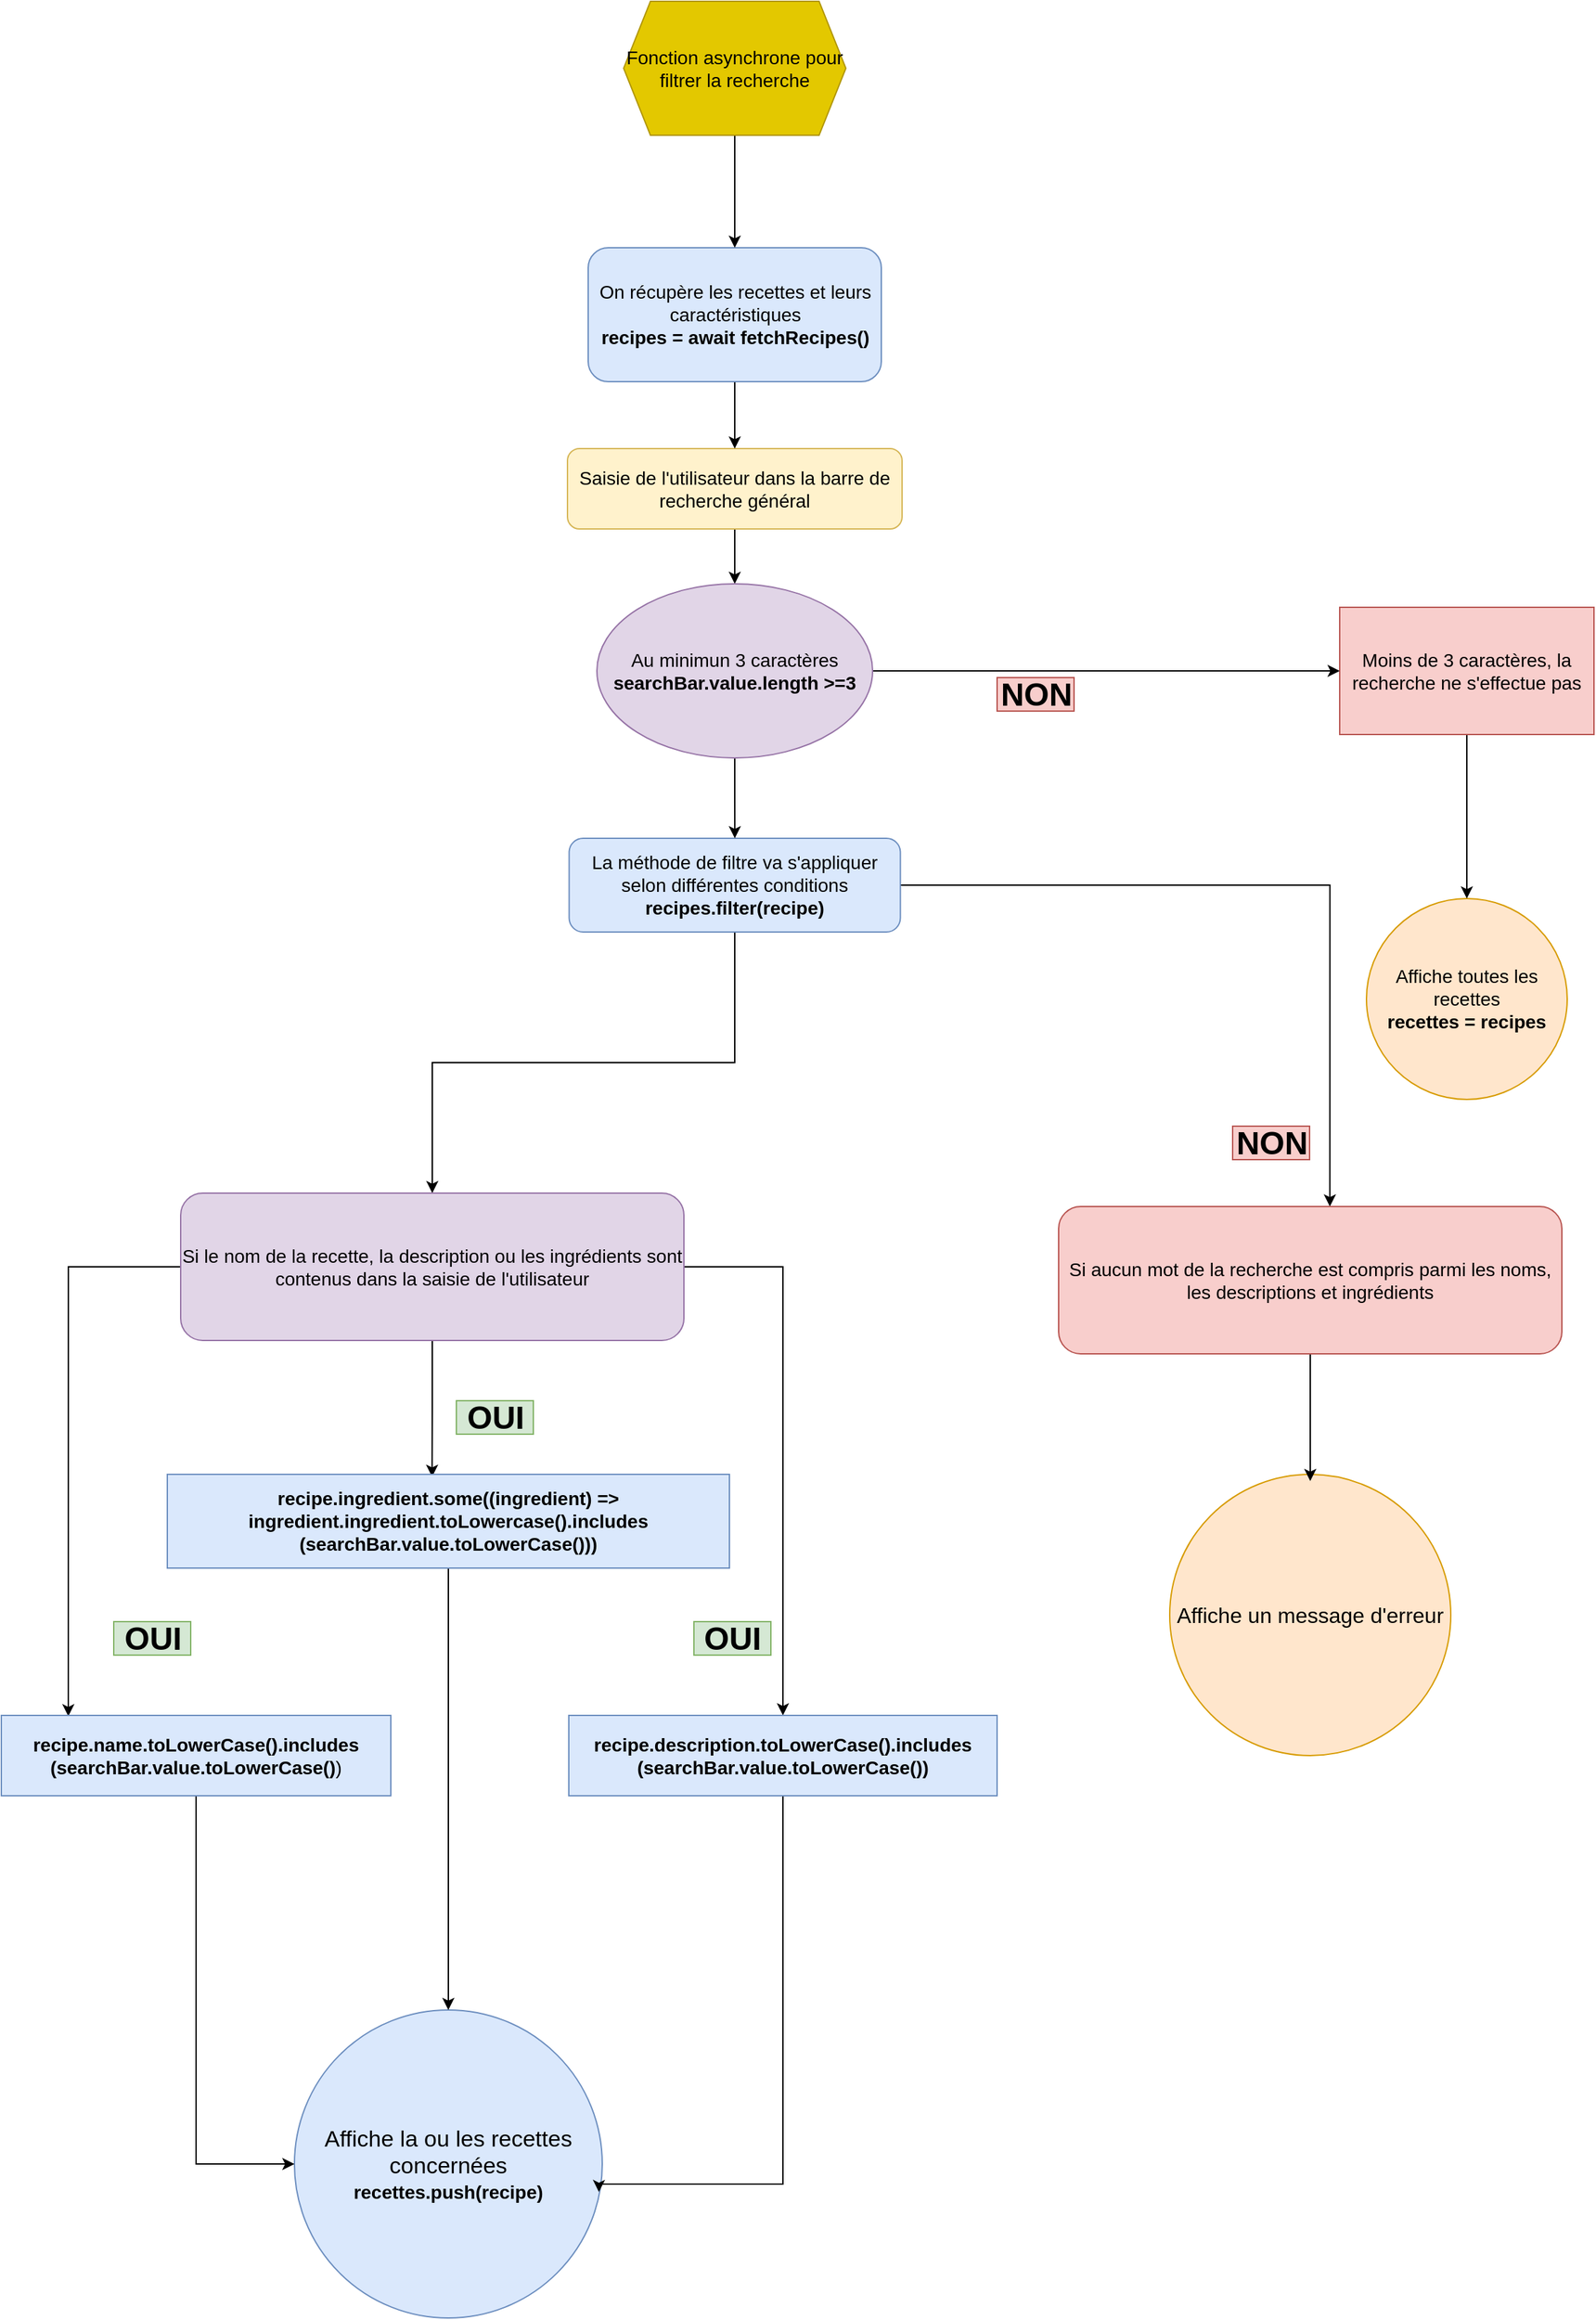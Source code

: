 <mxfile version="20.8.1" type="github" pages="2">
  <diagram id="mj-FfH_b73bmnx-qT4oj" name="Page-1">
    <mxGraphModel dx="2049" dy="1077" grid="1" gridSize="10" guides="1" tooltips="1" connect="1" arrows="1" fold="1" page="1" pageScale="1" pageWidth="1300" pageHeight="1800" math="0" shadow="0">
      <root>
        <mxCell id="0" />
        <mxCell id="1" parent="0" />
        <mxCell id="LmPVJCCOfqSc-eZG3VEK-17" style="edgeStyle=orthogonalEdgeStyle;rounded=0;orthogonalLoop=1;jettySize=auto;html=1;exitX=0.5;exitY=1;exitDx=0;exitDy=0;fontSize=14;" edge="1" parent="1" source="E9D6X-pXUMolR6ZD_Itp-1" target="LmPVJCCOfqSc-eZG3VEK-16">
          <mxGeometry relative="1" as="geometry" />
        </mxCell>
        <mxCell id="E9D6X-pXUMolR6ZD_Itp-1" value="&lt;font style=&quot;font-size: 14px;&quot;&gt;Saisie de l&#39;utilisateur dans la barre de recherche général&lt;br&gt;&lt;/font&gt;" style="rounded=1;whiteSpace=wrap;html=1;fillColor=#fff2cc;strokeColor=#d6b656;" vertex="1" parent="1">
          <mxGeometry x="503" y="344" width="250" height="60" as="geometry" />
        </mxCell>
        <mxCell id="LmPVJCCOfqSc-eZG3VEK-62" style="edgeStyle=orthogonalEdgeStyle;rounded=0;orthogonalLoop=1;jettySize=auto;html=1;exitX=0.5;exitY=1;exitDx=0;exitDy=0;fontFamily=Helvetica;fontSize=14;" edge="1" parent="1" source="E9D6X-pXUMolR6ZD_Itp-4" target="LmPVJCCOfqSc-eZG3VEK-40">
          <mxGeometry relative="1" as="geometry" />
        </mxCell>
        <mxCell id="LmPVJCCOfqSc-eZG3VEK-63" style="edgeStyle=orthogonalEdgeStyle;rounded=0;orthogonalLoop=1;jettySize=auto;html=1;exitX=1;exitY=0.5;exitDx=0;exitDy=0;entryX=0.539;entryY=0;entryDx=0;entryDy=0;entryPerimeter=0;fontFamily=Helvetica;fontSize=14;" edge="1" parent="1" source="E9D6X-pXUMolR6ZD_Itp-4" target="LmPVJCCOfqSc-eZG3VEK-60">
          <mxGeometry relative="1" as="geometry" />
        </mxCell>
        <mxCell id="E9D6X-pXUMolR6ZD_Itp-4" value="&lt;div align=&quot;center&quot;&gt;&lt;font style=&quot;font-size: 14px;&quot;&gt;La méthode de filtre va s&#39;appliquer selon différentes conditions&lt;b&gt;&lt;br&gt;&lt;/b&gt;&lt;/font&gt;&lt;/div&gt;&lt;div align=&quot;center&quot;&gt;&lt;div align=&quot;center&quot;&gt;&lt;font style=&quot;font-size: 14px;&quot;&gt;&lt;b&gt;recipes.filter(recipe)&lt;/b&gt;&lt;/font&gt;&lt;/div&gt;&lt;/div&gt;" style="rounded=1;whiteSpace=wrap;html=1;align=center;fillColor=#dae8fc;strokeColor=#6c8ebf;" vertex="1" parent="1">
          <mxGeometry x="504.25" y="635" width="247.5" height="70" as="geometry" />
        </mxCell>
        <mxCell id="E9D6X-pXUMolR6ZD_Itp-11" value="&lt;div style=&quot;font-size: 17px;&quot;&gt;&lt;font style=&quot;font-size: 17px;&quot;&gt;Affiche la ou les recettes concernées&lt;/font&gt;&lt;/div&gt;&lt;div style=&quot;font-size: 14px;&quot;&gt;&lt;font style=&quot;font-size: 14px;&quot;&gt;&lt;b&gt;recettes.push(recipe)&lt;/b&gt;&lt;/font&gt;&lt;br&gt;&lt;/div&gt;" style="ellipse;whiteSpace=wrap;html=1;aspect=fixed;fillColor=#dae8fc;strokeColor=#6c8ebf;" vertex="1" parent="1">
          <mxGeometry x="299" y="1510" width="230" height="230" as="geometry" />
        </mxCell>
        <mxCell id="E9D6X-pXUMolR6ZD_Itp-17" value="&lt;div style=&quot;font-size: 14px;&quot;&gt;&lt;font style=&quot;font-size: 14px;&quot;&gt;Affiche toutes les recettes&lt;/font&gt;&lt;/div&gt;&lt;div style=&quot;font-size: 14px;&quot;&gt;&lt;font style=&quot;font-size: 14px;&quot;&gt;&lt;b&gt;recettes = recipes&lt;/b&gt;&lt;/font&gt;&lt;br&gt;&lt;/div&gt;" style="ellipse;whiteSpace=wrap;html=1;aspect=fixed;fillColor=#ffe6cc;strokeColor=#d79b00;" vertex="1" parent="1">
          <mxGeometry x="1100" y="680" width="150" height="150" as="geometry" />
        </mxCell>
        <mxCell id="E9D6X-pXUMolR6ZD_Itp-19" value="NON" style="text;strokeColor=#b85450;fillColor=#f8cecc;html=1;fontSize=24;fontStyle=1;verticalAlign=middle;align=center;" vertex="1" parent="1">
          <mxGeometry x="1000" y="850" width="57.5" height="25" as="geometry" />
        </mxCell>
        <mxCell id="E9D6X-pXUMolR6ZD_Itp-24" value="OUI" style="text;strokeColor=#82b366;fillColor=#d5e8d4;html=1;fontSize=24;fontStyle=1;verticalAlign=middle;align=center;" vertex="1" parent="1">
          <mxGeometry x="420" y="1055" width="57.5" height="25" as="geometry" />
        </mxCell>
        <mxCell id="LmPVJCCOfqSc-eZG3VEK-68" style="edgeStyle=orthogonalEdgeStyle;rounded=0;orthogonalLoop=1;jettySize=auto;html=1;exitX=0.5;exitY=1;exitDx=0;exitDy=0;fontFamily=Helvetica;fontSize=14;" edge="1" parent="1" source="E9D6X-pXUMolR6ZD_Itp-25" target="E9D6X-pXUMolR6ZD_Itp-17">
          <mxGeometry relative="1" as="geometry" />
        </mxCell>
        <mxCell id="E9D6X-pXUMolR6ZD_Itp-25" value="&lt;font style=&quot;font-size: 14px;&quot;&gt;Moins de 3 caractères, la recherche ne s&#39;effectue pas&lt;br&gt;&lt;/font&gt;" style="rounded=0;whiteSpace=wrap;html=1;fillColor=#f8cecc;strokeColor=#b85450;" vertex="1" parent="1">
          <mxGeometry x="1080" y="462.5" width="190" height="95" as="geometry" />
        </mxCell>
        <mxCell id="E9D6X-pXUMolR6ZD_Itp-28" value="NON" style="text;strokeColor=#b85450;fillColor=#f8cecc;html=1;fontSize=24;fontStyle=1;verticalAlign=middle;align=center;" vertex="1" parent="1">
          <mxGeometry x="824" y="515" width="57.5" height="25" as="geometry" />
        </mxCell>
        <mxCell id="E9D6X-pXUMolR6ZD_Itp-33" value="&lt;p style=&quot;line-height: 100%; font-size: 16px;&quot;&gt;&lt;font style=&quot;font-size: 16px;&quot;&gt;Affiche un message d&#39;erreur&lt;br&gt;&lt;/font&gt;&lt;/p&gt;" style="ellipse;whiteSpace=wrap;html=1;aspect=fixed;fontSize=14;fillColor=#ffe6cc;strokeColor=#d79b00;fontStyle=0" vertex="1" parent="1">
          <mxGeometry x="953" y="1110" width="210" height="210" as="geometry" />
        </mxCell>
        <mxCell id="LmPVJCCOfqSc-eZG3VEK-6" style="edgeStyle=orthogonalEdgeStyle;rounded=0;orthogonalLoop=1;jettySize=auto;html=1;exitX=0.5;exitY=1;exitDx=0;exitDy=0;fontSize=14;" edge="1" parent="1" source="LmPVJCCOfqSc-eZG3VEK-5" target="E9D6X-pXUMolR6ZD_Itp-1">
          <mxGeometry relative="1" as="geometry" />
        </mxCell>
        <mxCell id="LmPVJCCOfqSc-eZG3VEK-5" value="&lt;div&gt;On récupère les recettes et leurs caractéristiques&lt;/div&gt;&lt;div&gt;&lt;div&gt;&lt;b&gt;recipes = await fetchRecipes()&lt;/b&gt;&lt;/div&gt;&lt;/div&gt;" style="rounded=1;whiteSpace=wrap;html=1;fontSize=14;fillColor=#dae8fc;strokeColor=#6c8ebf;" vertex="1" parent="1">
          <mxGeometry x="518.5" y="194" width="219" height="100" as="geometry" />
        </mxCell>
        <mxCell id="LmPVJCCOfqSc-eZG3VEK-52" style="edgeStyle=orthogonalEdgeStyle;rounded=0;orthogonalLoop=1;jettySize=auto;html=1;exitX=0.5;exitY=1;exitDx=0;exitDy=0;fontFamily=Helvetica;fontSize=14;" edge="1" parent="1" source="LmPVJCCOfqSc-eZG3VEK-8" target="LmPVJCCOfqSc-eZG3VEK-5">
          <mxGeometry relative="1" as="geometry" />
        </mxCell>
        <mxCell id="LmPVJCCOfqSc-eZG3VEK-8" value="Fonction asynchrone pour filtrer la recherche" style="shape=hexagon;perimeter=hexagonPerimeter2;whiteSpace=wrap;html=1;fixedSize=1;fontSize=14;fillColor=#e3c800;fontColor=#000000;strokeColor=#B09500;" vertex="1" parent="1">
          <mxGeometry x="545" y="10" width="166" height="100" as="geometry" />
        </mxCell>
        <mxCell id="LmPVJCCOfqSc-eZG3VEK-31" style="edgeStyle=orthogonalEdgeStyle;rounded=0;orthogonalLoop=1;jettySize=auto;html=1;exitX=1;exitY=0.5;exitDx=0;exitDy=0;fontSize=14;" edge="1" parent="1" source="LmPVJCCOfqSc-eZG3VEK-16" target="E9D6X-pXUMolR6ZD_Itp-25">
          <mxGeometry relative="1" as="geometry" />
        </mxCell>
        <mxCell id="LmPVJCCOfqSc-eZG3VEK-37" style="edgeStyle=orthogonalEdgeStyle;rounded=0;orthogonalLoop=1;jettySize=auto;html=1;exitX=0.5;exitY=1;exitDx=0;exitDy=0;fontSize=14;" edge="1" parent="1" source="LmPVJCCOfqSc-eZG3VEK-16" target="E9D6X-pXUMolR6ZD_Itp-4">
          <mxGeometry relative="1" as="geometry" />
        </mxCell>
        <mxCell id="LmPVJCCOfqSc-eZG3VEK-16" value="&lt;div style=&quot;font-size: 14px;&quot;&gt;Au minimun 3 caractères&lt;/div&gt;&lt;b&gt;searchBar.value.length &amp;gt;=3&lt;/b&gt;" style="ellipse;whiteSpace=wrap;html=1;fontSize=14;fillColor=#e1d5e7;strokeColor=#9673a6;" vertex="1" parent="1">
          <mxGeometry x="525" y="445" width="206" height="130" as="geometry" />
        </mxCell>
        <mxCell id="LmPVJCCOfqSc-eZG3VEK-64" style="edgeStyle=orthogonalEdgeStyle;rounded=0;orthogonalLoop=1;jettySize=auto;html=1;exitX=0;exitY=0.5;exitDx=0;exitDy=0;entryX=0.172;entryY=0.011;entryDx=0;entryDy=0;entryPerimeter=0;fontFamily=Helvetica;fontSize=14;" edge="1" parent="1" source="LmPVJCCOfqSc-eZG3VEK-40" target="LmPVJCCOfqSc-eZG3VEK-49">
          <mxGeometry relative="1" as="geometry" />
        </mxCell>
        <mxCell id="LmPVJCCOfqSc-eZG3VEK-65" style="edgeStyle=orthogonalEdgeStyle;rounded=0;orthogonalLoop=1;jettySize=auto;html=1;exitX=1;exitY=0.5;exitDx=0;exitDy=0;fontFamily=Helvetica;fontSize=14;" edge="1" parent="1" source="LmPVJCCOfqSc-eZG3VEK-40" target="LmPVJCCOfqSc-eZG3VEK-50">
          <mxGeometry relative="1" as="geometry" />
        </mxCell>
        <mxCell id="LmPVJCCOfqSc-eZG3VEK-66" style="edgeStyle=orthogonalEdgeStyle;rounded=0;orthogonalLoop=1;jettySize=auto;html=1;exitX=0.5;exitY=1;exitDx=0;exitDy=0;entryX=0.471;entryY=0.026;entryDx=0;entryDy=0;entryPerimeter=0;fontFamily=Helvetica;fontSize=14;" edge="1" parent="1" source="LmPVJCCOfqSc-eZG3VEK-40" target="LmPVJCCOfqSc-eZG3VEK-51">
          <mxGeometry relative="1" as="geometry" />
        </mxCell>
        <mxCell id="LmPVJCCOfqSc-eZG3VEK-40" value="&lt;div style=&quot;font-size: 14px;&quot;&gt;Si le nom de la recette, la description ou les ingrédients sont contenus dans la saisie de l&#39;utilisateur&lt;/div&gt;" style="rounded=1;whiteSpace=wrap;html=1;fontSize=14;fillColor=#e1d5e7;strokeColor=#9673a6;" vertex="1" parent="1">
          <mxGeometry x="214" y="900" width="376" height="110" as="geometry" />
        </mxCell>
        <mxCell id="LmPVJCCOfqSc-eZG3VEK-72" style="edgeStyle=orthogonalEdgeStyle;rounded=0;orthogonalLoop=1;jettySize=auto;html=1;exitX=0.5;exitY=1;exitDx=0;exitDy=0;entryX=0;entryY=0.5;entryDx=0;entryDy=0;fontFamily=Helvetica;fontSize=14;" edge="1" parent="1" source="LmPVJCCOfqSc-eZG3VEK-49" target="E9D6X-pXUMolR6ZD_Itp-11">
          <mxGeometry relative="1" as="geometry" />
        </mxCell>
        <mxCell id="LmPVJCCOfqSc-eZG3VEK-49" value="&lt;div&gt;&lt;b&gt;recipe.name.toLowerCase().includes&lt;/b&gt;&lt;/div&gt;&lt;div&gt;&lt;b&gt;(searchBar.value.toLowerCase()&lt;/b&gt;)&lt;/div&gt;" style="rounded=0;whiteSpace=wrap;html=1;fontFamily=Helvetica;fontSize=14;fillColor=#dae8fc;strokeColor=#6c8ebf;" vertex="1" parent="1">
          <mxGeometry x="80" y="1290" width="291" height="60" as="geometry" />
        </mxCell>
        <mxCell id="LmPVJCCOfqSc-eZG3VEK-73" style="edgeStyle=orthogonalEdgeStyle;rounded=0;orthogonalLoop=1;jettySize=auto;html=1;exitX=0.5;exitY=1;exitDx=0;exitDy=0;entryX=0.989;entryY=0.591;entryDx=0;entryDy=0;entryPerimeter=0;fontFamily=Helvetica;fontSize=14;" edge="1" parent="1" source="LmPVJCCOfqSc-eZG3VEK-50" target="E9D6X-pXUMolR6ZD_Itp-11">
          <mxGeometry relative="1" as="geometry">
            <Array as="points">
              <mxPoint x="664" y="1640" />
              <mxPoint x="527" y="1640" />
            </Array>
          </mxGeometry>
        </mxCell>
        <mxCell id="LmPVJCCOfqSc-eZG3VEK-50" value="&lt;div&gt;&lt;b&gt;recipe.description.toLowerCase().includes&lt;/b&gt;&lt;/div&gt;&lt;div&gt;&lt;b&gt;(searchBar.value.toLowerCase())&lt;/b&gt;&lt;/div&gt;" style="rounded=0;whiteSpace=wrap;html=1;fontFamily=Helvetica;fontSize=14;fillColor=#dae8fc;strokeColor=#6c8ebf;" vertex="1" parent="1">
          <mxGeometry x="504" y="1290" width="320" height="60" as="geometry" />
        </mxCell>
        <mxCell id="LmPVJCCOfqSc-eZG3VEK-71" style="edgeStyle=orthogonalEdgeStyle;rounded=0;orthogonalLoop=1;jettySize=auto;html=1;exitX=0.5;exitY=1;exitDx=0;exitDy=0;fontFamily=Helvetica;fontSize=14;" edge="1" parent="1" source="LmPVJCCOfqSc-eZG3VEK-51" target="E9D6X-pXUMolR6ZD_Itp-11">
          <mxGeometry relative="1" as="geometry" />
        </mxCell>
        <mxCell id="LmPVJCCOfqSc-eZG3VEK-51" value="&lt;div&gt;&lt;b&gt;recipe.ingredient.some((ingredient) =&amp;gt; ingredient.ingredient.toLowercase().includes&lt;/b&gt;&lt;/div&gt;&lt;div&gt;&lt;b&gt;(searchBar.value.toLowerCase()))&lt;/b&gt;&lt;/div&gt;" style="rounded=0;whiteSpace=wrap;html=1;fontFamily=Helvetica;fontSize=14;fillColor=#dae8fc;strokeColor=#6c8ebf;" vertex="1" parent="1">
          <mxGeometry x="204" y="1110" width="420" height="70" as="geometry" />
        </mxCell>
        <mxCell id="LmPVJCCOfqSc-eZG3VEK-58" value="OUI" style="text;strokeColor=#82b366;fillColor=#d5e8d4;html=1;fontSize=24;fontStyle=1;verticalAlign=middle;align=center;" vertex="1" parent="1">
          <mxGeometry x="164" y="1220" width="57.5" height="25" as="geometry" />
        </mxCell>
        <mxCell id="LmPVJCCOfqSc-eZG3VEK-59" value="OUI" style="text;strokeColor=#82b366;fillColor=#d5e8d4;html=1;fontSize=24;fontStyle=1;verticalAlign=middle;align=center;" vertex="1" parent="1">
          <mxGeometry x="597.5" y="1220" width="57.5" height="25" as="geometry" />
        </mxCell>
        <mxCell id="LmPVJCCOfqSc-eZG3VEK-70" style="edgeStyle=orthogonalEdgeStyle;rounded=0;orthogonalLoop=1;jettySize=auto;html=1;exitX=0.5;exitY=1;exitDx=0;exitDy=0;fontFamily=Helvetica;fontSize=14;" edge="1" parent="1" source="LmPVJCCOfqSc-eZG3VEK-60">
          <mxGeometry relative="1" as="geometry">
            <mxPoint x="1058" y="1115" as="targetPoint" />
            <Array as="points">
              <mxPoint x="1058" y="1070" />
              <mxPoint x="1058" y="1070" />
            </Array>
          </mxGeometry>
        </mxCell>
        <mxCell id="LmPVJCCOfqSc-eZG3VEK-60" value="Si aucun mot de la recherche est compris parmi les noms, les descriptions et ingrédients" style="rounded=1;whiteSpace=wrap;html=1;fontSize=14;fillColor=#f8cecc;strokeColor=#b85450;" vertex="1" parent="1">
          <mxGeometry x="870" y="910" width="376" height="110" as="geometry" />
        </mxCell>
      </root>
    </mxGraphModel>
  </diagram>
  <diagram id="iD30P5CRI2vCBHCoAFEL" name="Page-2">
    <mxGraphModel dx="2206" dy="1160" grid="1" gridSize="10" guides="1" tooltips="1" connect="1" arrows="1" fold="1" page="1" pageScale="1" pageWidth="1200" pageHeight="1500" math="0" shadow="0">
      <root>
        <mxCell id="0" />
        <mxCell id="1" parent="0" />
        <mxCell id="OEgupvpy6yUSVAxfA7n_-1" style="edgeStyle=orthogonalEdgeStyle;rounded=0;orthogonalLoop=1;jettySize=auto;html=1;exitX=0.5;exitY=1;exitDx=0;exitDy=0;fontSize=14;" edge="1" parent="1" source="OEgupvpy6yUSVAxfA7n_-2" target="OEgupvpy6yUSVAxfA7n_-20">
          <mxGeometry relative="1" as="geometry" />
        </mxCell>
        <mxCell id="OEgupvpy6yUSVAxfA7n_-2" value="&lt;font style=&quot;font-size: 14px;&quot;&gt;Saisie de l&#39;utilisateur dans la barre de recherche général&lt;br&gt;&lt;/font&gt;" style="rounded=1;whiteSpace=wrap;html=1;fillColor=#fff2cc;strokeColor=#d6b656;" vertex="1" parent="1">
          <mxGeometry x="503" y="344" width="250" height="60" as="geometry" />
        </mxCell>
        <mxCell id="a4KMcnWZbx6735b9f6e4-4" style="edgeStyle=orthogonalEdgeStyle;rounded=0;orthogonalLoop=1;jettySize=auto;html=1;exitX=0.5;exitY=1;exitDx=0;exitDy=0;fontFamily=Helvetica;fontSize=14;" edge="1" parent="1" source="OEgupvpy6yUSVAxfA7n_-5" target="OEgupvpy6yUSVAxfA7n_-24">
          <mxGeometry relative="1" as="geometry" />
        </mxCell>
        <mxCell id="OEgupvpy6yUSVAxfA7n_-5" value="&lt;div align=&quot;center&quot;&gt;&lt;font style=&quot;font-size: 14px;&quot;&gt;On utilise une 1ère boucle native qui va s&#39;appliquer selon différentes conditions&lt;b&gt;&lt;br&gt;&lt;/b&gt;&lt;/font&gt;&lt;/div&gt;&lt;div style=&quot;font-size: 14px;&quot; align=&quot;center&quot;&gt;&lt;div align=&quot;center&quot;&gt;&lt;b&gt;for (let i = 0; i &amp;lt; recipes.length; i++)&lt;/b&gt;&lt;br&gt;&lt;/div&gt;&lt;/div&gt;" style="rounded=1;whiteSpace=wrap;html=1;align=center;fillColor=#dae8fc;strokeColor=#6c8ebf;" vertex="1" parent="1">
          <mxGeometry x="187.5" y="660" width="271.75" height="75" as="geometry" />
        </mxCell>
        <mxCell id="OEgupvpy6yUSVAxfA7n_-6" value="&lt;div style=&quot;font-size: 17px;&quot;&gt;&lt;font style=&quot;font-size: 17px;&quot;&gt;Affiche la ou les recettes concernées&lt;/font&gt;&lt;/div&gt;&lt;div style=&quot;font-size: 14px;&quot;&gt;&lt;font style=&quot;font-size: 14px;&quot;&gt;&lt;b&gt;recettes.push(recipe)&lt;/b&gt;&lt;/font&gt;&lt;br&gt;&lt;/div&gt;" style="ellipse;whiteSpace=wrap;html=1;aspect=fixed;fillColor=#dae8fc;strokeColor=#6c8ebf;" vertex="1" parent="1">
          <mxGeometry x="485" y="1310" width="230" height="230" as="geometry" />
        </mxCell>
        <mxCell id="OEgupvpy6yUSVAxfA7n_-7" value="&lt;div style=&quot;font-size: 14px;&quot;&gt;&lt;font style=&quot;font-size: 14px;&quot;&gt;Affiche toutes les recettes&lt;/font&gt;&lt;/div&gt;&lt;div style=&quot;font-size: 14px;&quot;&gt;&lt;font style=&quot;font-size: 14px;&quot;&gt;&lt;b&gt;recettes = recipes&lt;/b&gt;&lt;/font&gt;&lt;br&gt;&lt;/div&gt;" style="ellipse;whiteSpace=wrap;html=1;aspect=fixed;fillColor=#ffe6cc;strokeColor=#d79b00;" vertex="1" parent="1">
          <mxGeometry x="1490" y="435" width="150" height="150" as="geometry" />
        </mxCell>
        <mxCell id="a4KMcnWZbx6735b9f6e4-15" style="edgeStyle=orthogonalEdgeStyle;rounded=0;orthogonalLoop=1;jettySize=auto;html=1;exitX=1;exitY=0.5;exitDx=0;exitDy=0;fontFamily=Helvetica;fontSize=14;" edge="1" parent="1" source="OEgupvpy6yUSVAxfA7n_-11" target="OEgupvpy6yUSVAxfA7n_-7">
          <mxGeometry relative="1" as="geometry" />
        </mxCell>
        <mxCell id="OEgupvpy6yUSVAxfA7n_-11" value="&lt;font style=&quot;font-size: 14px;&quot;&gt;Moins de 3 caractères, la recherche ne s&#39;effectue pas&lt;br&gt;&lt;/font&gt;" style="rounded=0;whiteSpace=wrap;html=1;fillColor=#f8cecc;strokeColor=#b85450;" vertex="1" parent="1">
          <mxGeometry x="1080" y="462.5" width="190" height="95" as="geometry" />
        </mxCell>
        <mxCell id="OEgupvpy6yUSVAxfA7n_-12" value="NON" style="text;strokeColor=#b85450;fillColor=#f8cecc;html=1;fontSize=24;fontStyle=1;verticalAlign=middle;align=center;" vertex="1" parent="1">
          <mxGeometry x="824" y="515" width="57.5" height="25" as="geometry" />
        </mxCell>
        <mxCell id="OEgupvpy6yUSVAxfA7n_-13" value="&lt;p style=&quot;line-height: 100%; font-size: 16px;&quot;&gt;&lt;font style=&quot;font-size: 16px;&quot;&gt;Affiche un message d&#39;erreur&lt;br&gt;&lt;/font&gt;&lt;/p&gt;" style="ellipse;whiteSpace=wrap;html=1;aspect=fixed;fontSize=14;fillColor=#ffe6cc;strokeColor=#d79b00;fontStyle=0" vertex="1" parent="1">
          <mxGeometry x="1363" y="890" width="210" height="210" as="geometry" />
        </mxCell>
        <mxCell id="OEgupvpy6yUSVAxfA7n_-14" style="edgeStyle=orthogonalEdgeStyle;rounded=0;orthogonalLoop=1;jettySize=auto;html=1;exitX=0.5;exitY=1;exitDx=0;exitDy=0;fontSize=14;" edge="1" parent="1" source="OEgupvpy6yUSVAxfA7n_-15" target="OEgupvpy6yUSVAxfA7n_-2">
          <mxGeometry relative="1" as="geometry" />
        </mxCell>
        <mxCell id="OEgupvpy6yUSVAxfA7n_-15" value="&lt;div&gt;On récupère les recettes et leurs caractéristiques&lt;/div&gt;&lt;div&gt;&lt;div&gt;&lt;b&gt;recipes = await fetchRecipes()&lt;/b&gt;&lt;/div&gt;&lt;/div&gt;" style="rounded=1;whiteSpace=wrap;html=1;fontSize=14;fillColor=#dae8fc;strokeColor=#6c8ebf;" vertex="1" parent="1">
          <mxGeometry x="518.5" y="194" width="219" height="100" as="geometry" />
        </mxCell>
        <mxCell id="OEgupvpy6yUSVAxfA7n_-16" style="edgeStyle=orthogonalEdgeStyle;rounded=0;orthogonalLoop=1;jettySize=auto;html=1;exitX=0.5;exitY=1;exitDx=0;exitDy=0;fontFamily=Helvetica;fontSize=14;" edge="1" parent="1" source="OEgupvpy6yUSVAxfA7n_-17" target="OEgupvpy6yUSVAxfA7n_-15">
          <mxGeometry relative="1" as="geometry" />
        </mxCell>
        <mxCell id="OEgupvpy6yUSVAxfA7n_-17" value="Fonction asynchrone pour filtrer la recherche" style="shape=hexagon;perimeter=hexagonPerimeter2;whiteSpace=wrap;html=1;fixedSize=1;fontSize=14;fillColor=#e3c800;fontColor=#000000;strokeColor=#B09500;" vertex="1" parent="1">
          <mxGeometry x="545" y="10" width="166" height="100" as="geometry" />
        </mxCell>
        <mxCell id="OEgupvpy6yUSVAxfA7n_-18" style="edgeStyle=orthogonalEdgeStyle;rounded=0;orthogonalLoop=1;jettySize=auto;html=1;exitX=1;exitY=0.5;exitDx=0;exitDy=0;fontSize=14;" edge="1" parent="1" source="OEgupvpy6yUSVAxfA7n_-20" target="OEgupvpy6yUSVAxfA7n_-11">
          <mxGeometry relative="1" as="geometry" />
        </mxCell>
        <mxCell id="a4KMcnWZbx6735b9f6e4-8" style="edgeStyle=orthogonalEdgeStyle;rounded=0;orthogonalLoop=1;jettySize=auto;html=1;exitX=0;exitY=0.5;exitDx=0;exitDy=0;fontFamily=Helvetica;fontSize=14;" edge="1" parent="1" source="OEgupvpy6yUSVAxfA7n_-20" target="OEgupvpy6yUSVAxfA7n_-5">
          <mxGeometry relative="1" as="geometry" />
        </mxCell>
        <mxCell id="a4KMcnWZbx6735b9f6e4-10" style="edgeStyle=orthogonalEdgeStyle;rounded=0;orthogonalLoop=1;jettySize=auto;html=1;exitX=0.5;exitY=1;exitDx=0;exitDy=0;fontFamily=Helvetica;fontSize=14;" edge="1" parent="1" source="OEgupvpy6yUSVAxfA7n_-20" target="a4KMcnWZbx6735b9f6e4-9">
          <mxGeometry relative="1" as="geometry" />
        </mxCell>
        <mxCell id="a4KMcnWZbx6735b9f6e4-24" style="edgeStyle=orthogonalEdgeStyle;rounded=0;orthogonalLoop=1;jettySize=auto;html=1;exitX=1;exitY=1;exitDx=0;exitDy=0;entryX=-0.009;entryY=0.618;entryDx=0;entryDy=0;entryPerimeter=0;fontFamily=Helvetica;fontSize=14;" edge="1" parent="1" source="OEgupvpy6yUSVAxfA7n_-20" target="OEgupvpy6yUSVAxfA7n_-34">
          <mxGeometry relative="1" as="geometry">
            <Array as="points">
              <mxPoint x="980" y="556" />
              <mxPoint x="980" y="758" />
            </Array>
          </mxGeometry>
        </mxCell>
        <mxCell id="OEgupvpy6yUSVAxfA7n_-20" value="&lt;div style=&quot;font-size: 14px;&quot;&gt;Au minimun 3 caractères&lt;/div&gt;&lt;b&gt;searchBar.value.length &amp;gt;=3&lt;/b&gt;" style="ellipse;whiteSpace=wrap;html=1;fontSize=14;fillColor=#e1d5e7;strokeColor=#9673a6;" vertex="1" parent="1">
          <mxGeometry x="525" y="445" width="206" height="130" as="geometry" />
        </mxCell>
        <mxCell id="a4KMcnWZbx6735b9f6e4-5" style="edgeStyle=orthogonalEdgeStyle;rounded=0;orthogonalLoop=1;jettySize=auto;html=1;exitX=0;exitY=0.5;exitDx=0;exitDy=0;entryX=0.279;entryY=0.03;entryDx=0;entryDy=0;entryPerimeter=0;fontFamily=Helvetica;fontSize=14;" edge="1" parent="1" source="OEgupvpy6yUSVAxfA7n_-24" target="OEgupvpy6yUSVAxfA7n_-26">
          <mxGeometry relative="1" as="geometry" />
        </mxCell>
        <mxCell id="a4KMcnWZbx6735b9f6e4-6" style="edgeStyle=orthogonalEdgeStyle;rounded=0;orthogonalLoop=1;jettySize=auto;html=1;exitX=1;exitY=0.5;exitDx=0;exitDy=0;entryX=0.75;entryY=0;entryDx=0;entryDy=0;fontFamily=Helvetica;fontSize=14;" edge="1" parent="1" source="OEgupvpy6yUSVAxfA7n_-24" target="OEgupvpy6yUSVAxfA7n_-28">
          <mxGeometry relative="1" as="geometry" />
        </mxCell>
        <mxCell id="OEgupvpy6yUSVAxfA7n_-24" value="&lt;div style=&quot;font-size: 14px;&quot;&gt;Si le nom de la recette et la description sont contenus dans la saisie de l&#39;utilisateur&lt;/div&gt;" style="rounded=1;whiteSpace=wrap;html=1;fontSize=14;fillColor=#e1d5e7;strokeColor=#9673a6;" vertex="1" parent="1">
          <mxGeometry x="178.38" y="820" width="290" height="110" as="geometry" />
        </mxCell>
        <mxCell id="a4KMcnWZbx6735b9f6e4-21" style="edgeStyle=orthogonalEdgeStyle;rounded=0;orthogonalLoop=1;jettySize=auto;html=1;exitX=0.5;exitY=1;exitDx=0;exitDy=0;entryX=0;entryY=0.5;entryDx=0;entryDy=0;fontFamily=Helvetica;fontSize=14;" edge="1" parent="1" source="OEgupvpy6yUSVAxfA7n_-26" target="OEgupvpy6yUSVAxfA7n_-6">
          <mxGeometry relative="1" as="geometry" />
        </mxCell>
        <mxCell id="OEgupvpy6yUSVAxfA7n_-26" value="&lt;div&gt;&lt;b&gt;recipe[i].name.toLowerCase().includes&lt;/b&gt;&lt;/div&gt;&lt;div&gt;&lt;b&gt;(searchBar.value.toLowerCase()&lt;/b&gt;)&lt;/div&gt;" style="rounded=0;whiteSpace=wrap;html=1;fontFamily=Helvetica;fontSize=14;fillColor=#dae8fc;strokeColor=#6c8ebf;" vertex="1" parent="1">
          <mxGeometry x="13.25" y="1010" width="291" height="60" as="geometry" />
        </mxCell>
        <mxCell id="a4KMcnWZbx6735b9f6e4-23" style="edgeStyle=orthogonalEdgeStyle;rounded=0;orthogonalLoop=1;jettySize=auto;html=1;exitX=0.5;exitY=1;exitDx=0;exitDy=0;entryX=0.5;entryY=0;entryDx=0;entryDy=0;fontFamily=Helvetica;fontSize=14;" edge="1" parent="1" source="OEgupvpy6yUSVAxfA7n_-28" target="OEgupvpy6yUSVAxfA7n_-6">
          <mxGeometry relative="1" as="geometry" />
        </mxCell>
        <mxCell id="OEgupvpy6yUSVAxfA7n_-28" value="&lt;div&gt;&lt;b&gt;recipe&lt;/b&gt;&lt;b&gt;[i]&lt;/b&gt;&lt;b&gt;.description.toLowerCase().includes&lt;/b&gt;&lt;/div&gt;&lt;div&gt;&lt;b&gt;(searchBar.value.toLowerCase())&lt;/b&gt;&lt;/div&gt;" style="rounded=0;whiteSpace=wrap;html=1;fontFamily=Helvetica;fontSize=14;fillColor=#dae8fc;strokeColor=#6c8ebf;" vertex="1" parent="1">
          <mxGeometry x="340" y="1010" width="320" height="60" as="geometry" />
        </mxCell>
        <mxCell id="a4KMcnWZbx6735b9f6e4-22" style="edgeStyle=orthogonalEdgeStyle;rounded=0;orthogonalLoop=1;jettySize=auto;html=1;exitX=0.5;exitY=1;exitDx=0;exitDy=0;entryX=0.996;entryY=0.576;entryDx=0;entryDy=0;entryPerimeter=0;fontFamily=Helvetica;fontSize=14;" edge="1" parent="1" source="OEgupvpy6yUSVAxfA7n_-30" target="OEgupvpy6yUSVAxfA7n_-6">
          <mxGeometry relative="1" as="geometry" />
        </mxCell>
        <mxCell id="OEgupvpy6yUSVAxfA7n_-30" value="&lt;div&gt;&lt;b&gt;recipes[i].ingredients[j].ingredient.toLowerCase().includes&lt;/b&gt;&lt;/div&gt;&lt;div&gt;&lt;b&gt;(searchBar.value.toLowerCase())) &lt;/b&gt;&lt;br&gt;&lt;/div&gt;&lt;div&gt;&lt;br&gt;&lt;/div&gt;" style="rounded=0;whiteSpace=wrap;html=1;fontFamily=Helvetica;fontSize=14;fillColor=#dae8fc;strokeColor=#6c8ebf;" vertex="1" parent="1">
          <mxGeometry x="710" y="1010" width="430" height="70" as="geometry" />
        </mxCell>
        <mxCell id="OEgupvpy6yUSVAxfA7n_-31" value="OUI" style="text;strokeColor=#82b366;fillColor=#d5e8d4;html=1;fontSize=24;fontStyle=1;verticalAlign=middle;align=center;" vertex="1" parent="1">
          <mxGeometry x="110" y="952.5" width="57.5" height="25" as="geometry" />
        </mxCell>
        <mxCell id="OEgupvpy6yUSVAxfA7n_-33" style="edgeStyle=orthogonalEdgeStyle;rounded=0;orthogonalLoop=1;jettySize=auto;html=1;exitX=0.5;exitY=1;exitDx=0;exitDy=0;fontFamily=Helvetica;fontSize=14;" edge="1" parent="1" source="OEgupvpy6yUSVAxfA7n_-34">
          <mxGeometry relative="1" as="geometry">
            <mxPoint x="1468.0" y="895" as="targetPoint" />
            <Array as="points">
              <mxPoint x="1468" y="850" />
              <mxPoint x="1468" y="850" />
            </Array>
          </mxGeometry>
        </mxCell>
        <mxCell id="OEgupvpy6yUSVAxfA7n_-34" value="Si aucun mot de la recherche est compris parmi les noms, les descriptions et ingrédients" style="rounded=1;whiteSpace=wrap;html=1;fontSize=14;fillColor=#f8cecc;strokeColor=#b85450;" vertex="1" parent="1">
          <mxGeometry x="1280" y="690" width="376" height="110" as="geometry" />
        </mxCell>
        <mxCell id="a4KMcnWZbx6735b9f6e4-7" value="OUI" style="text;strokeColor=#82b366;fillColor=#d5e8d4;html=1;fontSize=24;fontStyle=1;verticalAlign=middle;align=center;" vertex="1" parent="1">
          <mxGeometry x="510" y="952.5" width="57.5" height="25" as="geometry" />
        </mxCell>
        <mxCell id="a4KMcnWZbx6735b9f6e4-16" style="edgeStyle=orthogonalEdgeStyle;rounded=0;orthogonalLoop=1;jettySize=auto;html=1;fontFamily=Helvetica;fontSize=14;" edge="1" parent="1" source="a4KMcnWZbx6735b9f6e4-9" target="a4KMcnWZbx6735b9f6e4-11">
          <mxGeometry relative="1" as="geometry" />
        </mxCell>
        <mxCell id="a4KMcnWZbx6735b9f6e4-9" value="&lt;div align=&quot;center&quot;&gt;&lt;font style=&quot;font-size: 14px;&quot;&gt;On utilise une 2nde boucle native qui va s&#39;appliquer selon différentes conditions&lt;b&gt;&lt;br&gt;&lt;/b&gt;&lt;/font&gt;&lt;/div&gt;&lt;div style=&quot;font-size: 14px;&quot; align=&quot;center&quot;&gt;&lt;div align=&quot;center&quot;&gt;&lt;b&gt;for (let j = 0; i &amp;lt; recipes[i].ingredients.length; j++)&lt;/b&gt;&lt;br&gt;&lt;/div&gt;&lt;/div&gt;" style="rounded=1;whiteSpace=wrap;html=1;align=center;fillColor=#dae8fc;strokeColor=#6c8ebf;" vertex="1" parent="1">
          <mxGeometry x="483" y="660" width="290" height="75" as="geometry" />
        </mxCell>
        <mxCell id="a4KMcnWZbx6735b9f6e4-19" style="edgeStyle=orthogonalEdgeStyle;rounded=0;orthogonalLoop=1;jettySize=auto;html=1;exitX=0.5;exitY=1;exitDx=0;exitDy=0;entryX=0.437;entryY=0.009;entryDx=0;entryDy=0;entryPerimeter=0;fontFamily=Helvetica;fontSize=14;" edge="1" parent="1" source="a4KMcnWZbx6735b9f6e4-11" target="OEgupvpy6yUSVAxfA7n_-30">
          <mxGeometry relative="1" as="geometry" />
        </mxCell>
        <mxCell id="a4KMcnWZbx6735b9f6e4-11" value="&lt;div style=&quot;font-size: 14px;&quot;&gt;Si les ingrédients sont contenus dans la saisie de l&#39;utilisateur&lt;/div&gt;" style="rounded=1;whiteSpace=wrap;html=1;fontSize=14;fillColor=#e1d5e7;strokeColor=#9673a6;" vertex="1" parent="1">
          <mxGeometry x="753" y="840" width="290" height="110" as="geometry" />
        </mxCell>
        <mxCell id="a4KMcnWZbx6735b9f6e4-20" value="OUI" style="text;strokeColor=#82b366;fillColor=#d5e8d4;html=1;fontSize=24;fontStyle=1;verticalAlign=middle;align=center;" vertex="1" parent="1">
          <mxGeometry x="824" y="970" width="57.5" height="25" as="geometry" />
        </mxCell>
        <mxCell id="a4KMcnWZbx6735b9f6e4-25" value="NON" style="text;strokeColor=#b85450;fillColor=#f8cecc;html=1;fontSize=24;fontStyle=1;verticalAlign=middle;align=center;" vertex="1" parent="1">
          <mxGeometry x="990" y="665" width="57.5" height="25" as="geometry" />
        </mxCell>
      </root>
    </mxGraphModel>
  </diagram>
</mxfile>
